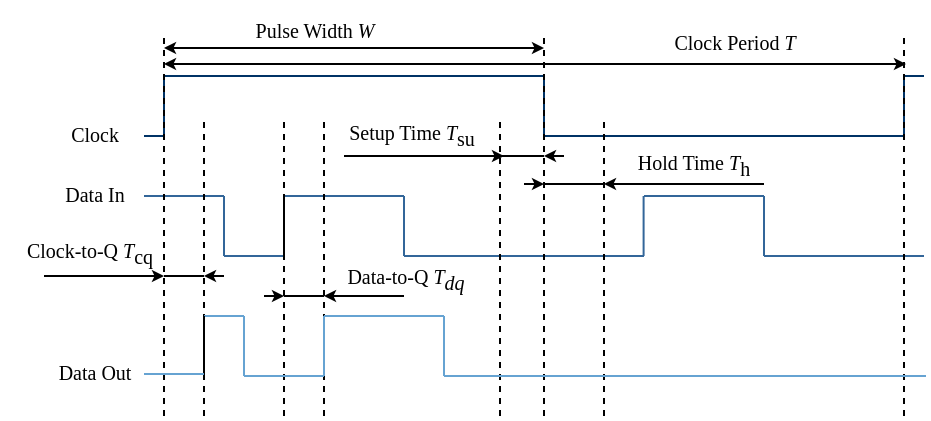 <mxfile version="26.2.9">
  <diagram name="第 1 页" id="iTj6fUrBqfIegktuvN6F">
    <mxGraphModel dx="682" dy="240" grid="1" gridSize="10" guides="1" tooltips="1" connect="1" arrows="1" fold="1" page="1" pageScale="1" pageWidth="255" pageHeight="165" math="0" shadow="0">
      <root>
        <mxCell id="0" />
        <mxCell id="1" parent="0" />
        <mxCell id="1f6SnXbmrZFH42KmdfTv-1" value="" style="endArrow=none;html=1;rounded=0;strokeColor=#003366;" edge="1" parent="1">
          <mxGeometry width="50" height="50" relative="1" as="geometry">
            <mxPoint x="72" y="248" as="sourcePoint" />
            <mxPoint x="82" y="248" as="targetPoint" />
          </mxGeometry>
        </mxCell>
        <mxCell id="1f6SnXbmrZFH42KmdfTv-2" value="" style="endArrow=none;html=1;rounded=0;strokeColor=#003366;" edge="1" parent="1">
          <mxGeometry width="50" height="50" relative="1" as="geometry">
            <mxPoint x="82" y="248" as="sourcePoint" />
            <mxPoint x="82" y="218" as="targetPoint" />
          </mxGeometry>
        </mxCell>
        <mxCell id="1f6SnXbmrZFH42KmdfTv-3" value="" style="endArrow=none;html=1;rounded=0;strokeColor=#003366;" edge="1" parent="1">
          <mxGeometry width="50" height="50" relative="1" as="geometry">
            <mxPoint x="82" y="218" as="sourcePoint" />
            <mxPoint x="192" y="218" as="targetPoint" />
            <Array as="points">
              <mxPoint x="192" y="218" />
              <mxPoint x="272" y="218" />
            </Array>
          </mxGeometry>
        </mxCell>
        <mxCell id="1f6SnXbmrZFH42KmdfTv-4" value="" style="endArrow=none;html=1;rounded=0;strokeColor=#003366;" edge="1" parent="1">
          <mxGeometry width="50" height="50" relative="1" as="geometry">
            <mxPoint x="272" y="248" as="sourcePoint" />
            <mxPoint x="382" y="248" as="targetPoint" />
            <Array as="points">
              <mxPoint x="382" y="248" />
              <mxPoint x="452" y="248" />
            </Array>
          </mxGeometry>
        </mxCell>
        <mxCell id="1f6SnXbmrZFH42KmdfTv-5" value="" style="endArrow=none;html=1;rounded=0;strokeColor=#003366;" edge="1" parent="1">
          <mxGeometry width="50" height="50" relative="1" as="geometry">
            <mxPoint x="452" y="218" as="sourcePoint" />
            <mxPoint x="462" y="218" as="targetPoint" />
          </mxGeometry>
        </mxCell>
        <mxCell id="1f6SnXbmrZFH42KmdfTv-6" value="&lt;font style=&quot;font-size: 10px;&quot;&gt;Clock&lt;/font&gt;" style="text;html=1;align=center;verticalAlign=middle;resizable=0;points=[];autosize=1;strokeColor=none;fillColor=none;fontFamily=Times New Roman;fontSize=10;" vertex="1" parent="1">
          <mxGeometry x="22" y="232" width="50" height="30" as="geometry" />
        </mxCell>
        <mxCell id="1f6SnXbmrZFH42KmdfTv-7" value="&lt;font style=&quot;font-size: 10px;&quot;&gt;Data In&lt;/font&gt;" style="text;html=1;align=center;verticalAlign=middle;resizable=0;points=[];autosize=1;strokeColor=none;fillColor=none;fontFamily=Times New Roman;fontSize=10;" vertex="1" parent="1">
          <mxGeometry x="17" y="262" width="60" height="30" as="geometry" />
        </mxCell>
        <mxCell id="1f6SnXbmrZFH42KmdfTv-8" value="" style="endArrow=none;html=1;rounded=0;strokeColor=#336699;" edge="1" parent="1">
          <mxGeometry width="50" height="50" relative="1" as="geometry">
            <mxPoint x="72" y="278" as="sourcePoint" />
            <mxPoint x="112" y="278" as="targetPoint" />
          </mxGeometry>
        </mxCell>
        <mxCell id="1f6SnXbmrZFH42KmdfTv-9" value="" style="endArrow=none;html=1;rounded=0;strokeColor=#003366;" edge="1" parent="1">
          <mxGeometry width="50" height="50" relative="1" as="geometry">
            <mxPoint x="272" y="248" as="sourcePoint" />
            <mxPoint x="272" y="218" as="targetPoint" />
          </mxGeometry>
        </mxCell>
        <mxCell id="1f6SnXbmrZFH42KmdfTv-10" value="" style="endArrow=none;html=1;rounded=0;strokeColor=#003366;" edge="1" parent="1">
          <mxGeometry width="50" height="50" relative="1" as="geometry">
            <mxPoint x="452" y="248" as="sourcePoint" />
            <mxPoint x="452" y="218" as="targetPoint" />
          </mxGeometry>
        </mxCell>
        <mxCell id="1f6SnXbmrZFH42KmdfTv-11" value="" style="endArrow=none;html=1;rounded=0;strokeColor=#336699;" edge="1" parent="1">
          <mxGeometry width="50" height="50" relative="1" as="geometry">
            <mxPoint x="112" y="308" as="sourcePoint" />
            <mxPoint x="112" y="278" as="targetPoint" />
          </mxGeometry>
        </mxCell>
        <mxCell id="1f6SnXbmrZFH42KmdfTv-12" value="" style="endArrow=none;html=1;rounded=0;" edge="1" parent="1">
          <mxGeometry width="50" height="50" relative="1" as="geometry">
            <mxPoint x="142" y="308" as="sourcePoint" />
            <mxPoint x="142" y="278" as="targetPoint" />
          </mxGeometry>
        </mxCell>
        <mxCell id="1f6SnXbmrZFH42KmdfTv-13" value="" style="endArrow=none;html=1;rounded=0;strokeColor=#336699;" edge="1" parent="1">
          <mxGeometry width="50" height="50" relative="1" as="geometry">
            <mxPoint x="112" y="308" as="sourcePoint" />
            <mxPoint x="142" y="308" as="targetPoint" />
          </mxGeometry>
        </mxCell>
        <mxCell id="1f6SnXbmrZFH42KmdfTv-14" value="" style="endArrow=none;html=1;rounded=0;strokeColor=#336699;" edge="1" parent="1">
          <mxGeometry width="50" height="50" relative="1" as="geometry">
            <mxPoint x="142" y="278" as="sourcePoint" />
            <mxPoint x="202" y="278" as="targetPoint" />
          </mxGeometry>
        </mxCell>
        <mxCell id="1f6SnXbmrZFH42KmdfTv-15" value="" style="endArrow=none;html=1;rounded=0;strokeColor=#336699;" edge="1" parent="1">
          <mxGeometry width="50" height="50" relative="1" as="geometry">
            <mxPoint x="202" y="308" as="sourcePoint" />
            <mxPoint x="322" y="308" as="targetPoint" />
          </mxGeometry>
        </mxCell>
        <mxCell id="1f6SnXbmrZFH42KmdfTv-16" value="" style="endArrow=none;html=1;rounded=0;strokeColor=#336699;" edge="1" parent="1">
          <mxGeometry width="50" height="50" relative="1" as="geometry">
            <mxPoint x="202" y="308" as="sourcePoint" />
            <mxPoint x="202" y="278" as="targetPoint" />
          </mxGeometry>
        </mxCell>
        <mxCell id="1f6SnXbmrZFH42KmdfTv-17" value="" style="endArrow=none;html=1;rounded=0;strokeColor=#336699;" edge="1" parent="1">
          <mxGeometry width="50" height="50" relative="1" as="geometry">
            <mxPoint x="321.8" y="308" as="sourcePoint" />
            <mxPoint x="321.8" y="278" as="targetPoint" />
          </mxGeometry>
        </mxCell>
        <mxCell id="1f6SnXbmrZFH42KmdfTv-18" value="" style="endArrow=none;html=1;rounded=0;strokeColor=#336699;" edge="1" parent="1">
          <mxGeometry width="50" height="50" relative="1" as="geometry">
            <mxPoint x="322" y="278" as="sourcePoint" />
            <mxPoint x="382" y="278" as="targetPoint" />
          </mxGeometry>
        </mxCell>
        <mxCell id="1f6SnXbmrZFH42KmdfTv-19" value="" style="endArrow=none;html=1;rounded=0;strokeColor=#336699;" edge="1" parent="1">
          <mxGeometry width="50" height="50" relative="1" as="geometry">
            <mxPoint x="382" y="308" as="sourcePoint" />
            <mxPoint x="382" y="278" as="targetPoint" />
          </mxGeometry>
        </mxCell>
        <mxCell id="1f6SnXbmrZFH42KmdfTv-20" value="" style="endArrow=none;html=1;rounded=0;strokeColor=#336699;" edge="1" parent="1">
          <mxGeometry width="50" height="50" relative="1" as="geometry">
            <mxPoint x="382" y="308" as="sourcePoint" />
            <mxPoint x="462" y="308" as="targetPoint" />
          </mxGeometry>
        </mxCell>
        <mxCell id="1f6SnXbmrZFH42KmdfTv-21" value="" style="endArrow=none;dashed=1;html=1;rounded=0;" edge="1" parent="1">
          <mxGeometry width="50" height="50" relative="1" as="geometry">
            <mxPoint x="82" y="388" as="sourcePoint" />
            <mxPoint x="82" y="198" as="targetPoint" />
          </mxGeometry>
        </mxCell>
        <mxCell id="1f6SnXbmrZFH42KmdfTv-22" value="" style="endArrow=none;dashed=1;html=1;rounded=0;" edge="1" parent="1">
          <mxGeometry width="50" height="50" relative="1" as="geometry">
            <mxPoint x="102" y="388" as="sourcePoint" />
            <mxPoint x="102" y="238" as="targetPoint" />
          </mxGeometry>
        </mxCell>
        <mxCell id="1f6SnXbmrZFH42KmdfTv-23" value="" style="endArrow=none;dashed=1;html=1;rounded=0;" edge="1" parent="1">
          <mxGeometry width="50" height="50" relative="1" as="geometry">
            <mxPoint x="142" y="388" as="sourcePoint" />
            <mxPoint x="142" y="238" as="targetPoint" />
          </mxGeometry>
        </mxCell>
        <mxCell id="1f6SnXbmrZFH42KmdfTv-24" value="" style="endArrow=none;dashed=1;html=1;rounded=0;" edge="1" parent="1">
          <mxGeometry width="50" height="50" relative="1" as="geometry">
            <mxPoint x="162" y="388" as="sourcePoint" />
            <mxPoint x="162" y="238" as="targetPoint" />
          </mxGeometry>
        </mxCell>
        <mxCell id="1f6SnXbmrZFH42KmdfTv-25" value="" style="endArrow=none;dashed=1;html=1;rounded=0;" edge="1" parent="1">
          <mxGeometry width="50" height="50" relative="1" as="geometry">
            <mxPoint x="250" y="388" as="sourcePoint" />
            <mxPoint x="250" y="238" as="targetPoint" />
          </mxGeometry>
        </mxCell>
        <mxCell id="1f6SnXbmrZFH42KmdfTv-26" value="" style="endArrow=none;dashed=1;html=1;rounded=0;" edge="1" parent="1">
          <mxGeometry width="50" height="50" relative="1" as="geometry">
            <mxPoint x="272" y="388" as="sourcePoint" />
            <mxPoint x="272" y="198" as="targetPoint" />
          </mxGeometry>
        </mxCell>
        <mxCell id="1f6SnXbmrZFH42KmdfTv-27" value="" style="endArrow=none;dashed=1;html=1;rounded=0;" edge="1" parent="1">
          <mxGeometry width="50" height="50" relative="1" as="geometry">
            <mxPoint x="302" y="388" as="sourcePoint" />
            <mxPoint x="302" y="238" as="targetPoint" />
          </mxGeometry>
        </mxCell>
        <mxCell id="1f6SnXbmrZFH42KmdfTv-28" value="" style="endArrow=none;dashed=1;html=1;rounded=0;" edge="1" parent="1">
          <mxGeometry width="50" height="50" relative="1" as="geometry">
            <mxPoint x="452" y="388" as="sourcePoint" />
            <mxPoint x="452" y="198" as="targetPoint" />
          </mxGeometry>
        </mxCell>
        <mxCell id="1f6SnXbmrZFH42KmdfTv-29" value="" style="endArrow=classic;startArrow=classic;html=1;rounded=0;endSize=3;startSize=3;" edge="1" parent="1">
          <mxGeometry width="50" height="50" relative="1" as="geometry">
            <mxPoint x="82" y="204" as="sourcePoint" />
            <mxPoint x="272" y="204" as="targetPoint" />
          </mxGeometry>
        </mxCell>
        <mxCell id="1f6SnXbmrZFH42KmdfTv-30" value="" style="endArrow=classic;startArrow=classic;html=1;rounded=0;endSize=3;startSize=3;" edge="1" parent="1">
          <mxGeometry width="50" height="50" relative="1" as="geometry">
            <mxPoint x="82" y="212" as="sourcePoint" />
            <mxPoint x="453" y="212" as="targetPoint" />
          </mxGeometry>
        </mxCell>
        <mxCell id="1f6SnXbmrZFH42KmdfTv-31" value="" style="endArrow=none;html=1;rounded=0;strokeColor=#66A3D2;" edge="1" parent="1">
          <mxGeometry width="50" height="50" relative="1" as="geometry">
            <mxPoint x="102" y="338" as="sourcePoint" />
            <mxPoint x="122" y="338" as="targetPoint" />
          </mxGeometry>
        </mxCell>
        <mxCell id="1f6SnXbmrZFH42KmdfTv-32" value="" style="endArrow=none;html=1;rounded=0;strokeColor=#66A3D2;" edge="1" parent="1">
          <mxGeometry width="50" height="50" relative="1" as="geometry">
            <mxPoint x="122" y="368" as="sourcePoint" />
            <mxPoint x="122" y="338" as="targetPoint" />
          </mxGeometry>
        </mxCell>
        <mxCell id="1f6SnXbmrZFH42KmdfTv-33" value="" style="endArrow=none;html=1;rounded=0;strokeColor=#66A3D2;" edge="1" parent="1">
          <mxGeometry width="50" height="50" relative="1" as="geometry">
            <mxPoint x="162" y="368" as="sourcePoint" />
            <mxPoint x="162" y="338" as="targetPoint" />
          </mxGeometry>
        </mxCell>
        <mxCell id="1f6SnXbmrZFH42KmdfTv-34" value="" style="endArrow=none;html=1;rounded=0;strokeColor=#66A3D2;" edge="1" parent="1">
          <mxGeometry width="50" height="50" relative="1" as="geometry">
            <mxPoint x="122" y="368" as="sourcePoint" />
            <mxPoint x="162" y="368" as="targetPoint" />
          </mxGeometry>
        </mxCell>
        <mxCell id="1f6SnXbmrZFH42KmdfTv-35" value="" style="endArrow=none;html=1;rounded=0;strokeColor=#66A3D2;" edge="1" parent="1">
          <mxGeometry width="50" height="50" relative="1" as="geometry">
            <mxPoint x="162" y="338" as="sourcePoint" />
            <mxPoint x="222" y="338" as="targetPoint" />
          </mxGeometry>
        </mxCell>
        <mxCell id="1f6SnXbmrZFH42KmdfTv-36" value="" style="endArrow=none;html=1;rounded=0;strokeColor=#66A3D2;" edge="1" parent="1">
          <mxGeometry width="50" height="50" relative="1" as="geometry">
            <mxPoint x="222" y="368" as="sourcePoint" />
            <mxPoint x="463" y="368" as="targetPoint" />
          </mxGeometry>
        </mxCell>
        <mxCell id="1f6SnXbmrZFH42KmdfTv-37" value="" style="endArrow=none;html=1;rounded=0;strokeColor=#66A3D2;" edge="1" parent="1">
          <mxGeometry width="50" height="50" relative="1" as="geometry">
            <mxPoint x="222" y="368" as="sourcePoint" />
            <mxPoint x="222" y="338" as="targetPoint" />
          </mxGeometry>
        </mxCell>
        <mxCell id="1f6SnXbmrZFH42KmdfTv-38" value="" style="endArrow=none;html=1;rounded=0;" edge="1" parent="1">
          <mxGeometry width="50" height="50" relative="1" as="geometry">
            <mxPoint x="102" y="368" as="sourcePoint" />
            <mxPoint x="102" y="338" as="targetPoint" />
          </mxGeometry>
        </mxCell>
        <mxCell id="1f6SnXbmrZFH42KmdfTv-39" value="" style="endArrow=none;html=1;rounded=0;strokeColor=#66A3D2;" edge="1" parent="1">
          <mxGeometry width="50" height="50" relative="1" as="geometry">
            <mxPoint x="72" y="367" as="sourcePoint" />
            <mxPoint x="102" y="367" as="targetPoint" />
          </mxGeometry>
        </mxCell>
        <mxCell id="1f6SnXbmrZFH42KmdfTv-40" value="" style="endArrow=classic;html=1;rounded=0;endSize=3;" edge="1" parent="1">
          <mxGeometry width="50" height="50" relative="1" as="geometry">
            <mxPoint x="112" y="318" as="sourcePoint" />
            <mxPoint x="102" y="318" as="targetPoint" />
          </mxGeometry>
        </mxCell>
        <mxCell id="1f6SnXbmrZFH42KmdfTv-41" value="" style="endArrow=classic;html=1;rounded=0;endSize=3;" edge="1" parent="1">
          <mxGeometry width="50" height="50" relative="1" as="geometry">
            <mxPoint x="22" y="318" as="sourcePoint" />
            <mxPoint x="82" y="318" as="targetPoint" />
          </mxGeometry>
        </mxCell>
        <mxCell id="1f6SnXbmrZFH42KmdfTv-42" value="" style="endArrow=none;html=1;rounded=0;" edge="1" parent="1">
          <mxGeometry width="50" height="50" relative="1" as="geometry">
            <mxPoint x="82" y="318" as="sourcePoint" />
            <mxPoint x="102" y="318" as="targetPoint" />
          </mxGeometry>
        </mxCell>
        <mxCell id="1f6SnXbmrZFH42KmdfTv-43" value="" style="endArrow=classic;html=1;rounded=0;endSize=3;" edge="1" parent="1">
          <mxGeometry width="50" height="50" relative="1" as="geometry">
            <mxPoint x="202" y="328" as="sourcePoint" />
            <mxPoint x="162" y="328" as="targetPoint" />
          </mxGeometry>
        </mxCell>
        <mxCell id="1f6SnXbmrZFH42KmdfTv-44" value="" style="endArrow=classic;html=1;rounded=0;endSize=3;" edge="1" parent="1">
          <mxGeometry width="50" height="50" relative="1" as="geometry">
            <mxPoint x="132" y="328" as="sourcePoint" />
            <mxPoint x="142" y="328" as="targetPoint" />
          </mxGeometry>
        </mxCell>
        <mxCell id="1f6SnXbmrZFH42KmdfTv-45" value="" style="endArrow=none;html=1;rounded=0;" edge="1" parent="1">
          <mxGeometry width="50" height="50" relative="1" as="geometry">
            <mxPoint x="142" y="328" as="sourcePoint" />
            <mxPoint x="162" y="328" as="targetPoint" />
          </mxGeometry>
        </mxCell>
        <mxCell id="1f6SnXbmrZFH42KmdfTv-46" value="" style="endArrow=classic;html=1;rounded=0;endSize=3;" edge="1" parent="1">
          <mxGeometry width="50" height="50" relative="1" as="geometry">
            <mxPoint x="382" y="272" as="sourcePoint" />
            <mxPoint x="302" y="272" as="targetPoint" />
          </mxGeometry>
        </mxCell>
        <mxCell id="1f6SnXbmrZFH42KmdfTv-47" value="" style="endArrow=classic;html=1;rounded=0;endSize=3;" edge="1" parent="1">
          <mxGeometry width="50" height="50" relative="1" as="geometry">
            <mxPoint x="262" y="272" as="sourcePoint" />
            <mxPoint x="272" y="272" as="targetPoint" />
          </mxGeometry>
        </mxCell>
        <mxCell id="1f6SnXbmrZFH42KmdfTv-48" value="" style="endArrow=none;html=1;rounded=0;" edge="1" parent="1">
          <mxGeometry width="50" height="50" relative="1" as="geometry">
            <mxPoint x="272" y="272" as="sourcePoint" />
            <mxPoint x="302" y="272" as="targetPoint" />
          </mxGeometry>
        </mxCell>
        <mxCell id="1f6SnXbmrZFH42KmdfTv-49" value="" style="endArrow=classic;html=1;rounded=0;endSize=3;" edge="1" parent="1">
          <mxGeometry width="50" height="50" relative="1" as="geometry">
            <mxPoint x="282" y="258" as="sourcePoint" />
            <mxPoint x="272" y="258" as="targetPoint" />
          </mxGeometry>
        </mxCell>
        <mxCell id="1f6SnXbmrZFH42KmdfTv-50" value="" style="endArrow=classic;html=1;rounded=0;endSize=3;" edge="1" parent="1">
          <mxGeometry width="50" height="50" relative="1" as="geometry">
            <mxPoint x="172" y="258" as="sourcePoint" />
            <mxPoint x="252" y="258" as="targetPoint" />
          </mxGeometry>
        </mxCell>
        <mxCell id="1f6SnXbmrZFH42KmdfTv-51" value="" style="endArrow=none;html=1;rounded=0;" edge="1" parent="1">
          <mxGeometry width="50" height="50" relative="1" as="geometry">
            <mxPoint x="251" y="258" as="sourcePoint" />
            <mxPoint x="272" y="258" as="targetPoint" />
          </mxGeometry>
        </mxCell>
        <mxCell id="1f6SnXbmrZFH42KmdfTv-52" value="&lt;font face=&quot;Times New Roman&quot; style=&quot;font-size: 10px;&quot;&gt;Hold Time &lt;span style=&quot;font-size: 10px;&quot;&gt;&lt;i&gt;T&lt;/i&gt;&lt;sub style=&quot;font-size: 10px;&quot;&gt;h&lt;/sub&gt;&lt;/span&gt;&lt;/font&gt;" style="text;html=1;fillColor=none;align=center;verticalAlign=middle;whiteSpace=wrap;rounded=0;fontSize=10;strokeWidth=0;" vertex="1" parent="1">
          <mxGeometry x="302" y="248" width="90" height="30" as="geometry" />
        </mxCell>
        <mxCell id="1f6SnXbmrZFH42KmdfTv-53" value="&lt;font style=&quot;font-size: 10px;&quot;&gt;Data Out&lt;/font&gt;" style="text;html=1;align=center;verticalAlign=middle;resizable=0;points=[];autosize=1;strokeColor=none;fillColor=none;fontFamily=Times New Roman;fontSize=10;" vertex="1" parent="1">
          <mxGeometry x="12" y="351" width="70" height="30" as="geometry" />
        </mxCell>
        <mxCell id="1f6SnXbmrZFH42KmdfTv-54" value="&lt;font style=&quot;font-size: 10px;&quot;&gt;Pulse Width &lt;i style=&quot;font-size: 10px;&quot;&gt;W&lt;/i&gt;&lt;/font&gt;" style="text;html=1;align=center;verticalAlign=middle;resizable=0;points=[];autosize=1;strokeColor=none;fillColor=none;fontFamily=Times New Roman;fontSize=10;" vertex="1" parent="1">
          <mxGeometry x="112" y="180" width="90" height="30" as="geometry" />
        </mxCell>
        <mxCell id="1f6SnXbmrZFH42KmdfTv-55" value="Clock Period &lt;i style=&quot;font-size: 10px;&quot;&gt;T&lt;/i&gt;" style="text;html=1;align=center;verticalAlign=middle;resizable=0;points=[];autosize=1;strokeColor=none;fillColor=none;fontFamily=Times New Roman;fontSize=10;" vertex="1" parent="1">
          <mxGeometry x="317" y="186" width="100" height="30" as="geometry" />
        </mxCell>
        <mxCell id="1f6SnXbmrZFH42KmdfTv-56" value="&lt;font face=&quot;Times New Roman&quot; style=&quot;font-size: 10px;&quot;&gt;Setup Time &lt;span style=&quot;font-size: 10px;&quot;&gt;&lt;i&gt;T&lt;/i&gt;&lt;span style=&quot;font-size: 10px;&quot;&gt;&lt;sub style=&quot;font-size: 10px;&quot;&gt;su&lt;/sub&gt;&lt;/span&gt;&lt;/span&gt;&lt;/font&gt;" style="text;html=1;strokeColor=none;fillColor=none;align=center;verticalAlign=middle;whiteSpace=wrap;rounded=0;fontSize=10;" vertex="1" parent="1">
          <mxGeometry x="161" y="233" width="90" height="30" as="geometry" />
        </mxCell>
        <mxCell id="1f6SnXbmrZFH42KmdfTv-57" value="&lt;font face=&quot;Times New Roman&quot; style=&quot;font-size: 10px;&quot;&gt;Data-to-Q &lt;i style=&quot;font-size: 10px;&quot;&gt;T&lt;sub style=&quot;font-size: 10px;&quot;&gt;dq&lt;/sub&gt;&lt;/i&gt;&lt;/font&gt;" style="text;html=1;strokeColor=none;fillColor=none;align=center;verticalAlign=middle;whiteSpace=wrap;rounded=0;fontSize=10;" vertex="1" parent="1">
          <mxGeometry x="158" y="305" width="90" height="30" as="geometry" />
        </mxCell>
        <mxCell id="1f6SnXbmrZFH42KmdfTv-58" value="&lt;font face=&quot;Times New Roman&quot; style=&quot;font-size: 10px;&quot;&gt;Clock-to-Q &lt;span style=&quot;font-size: 10px;&quot;&gt;&lt;i&gt;T&lt;/i&gt;&lt;sub style=&quot;font-size: 10px;&quot;&gt;cq&lt;/sub&gt;&lt;/span&gt;&lt;/font&gt;" style="text;html=1;strokeColor=none;fillColor=none;align=center;verticalAlign=middle;whiteSpace=wrap;rounded=0;fontSize=10;" vertex="1" parent="1">
          <mxGeometry y="292" width="90" height="30" as="geometry" />
        </mxCell>
      </root>
    </mxGraphModel>
  </diagram>
</mxfile>
